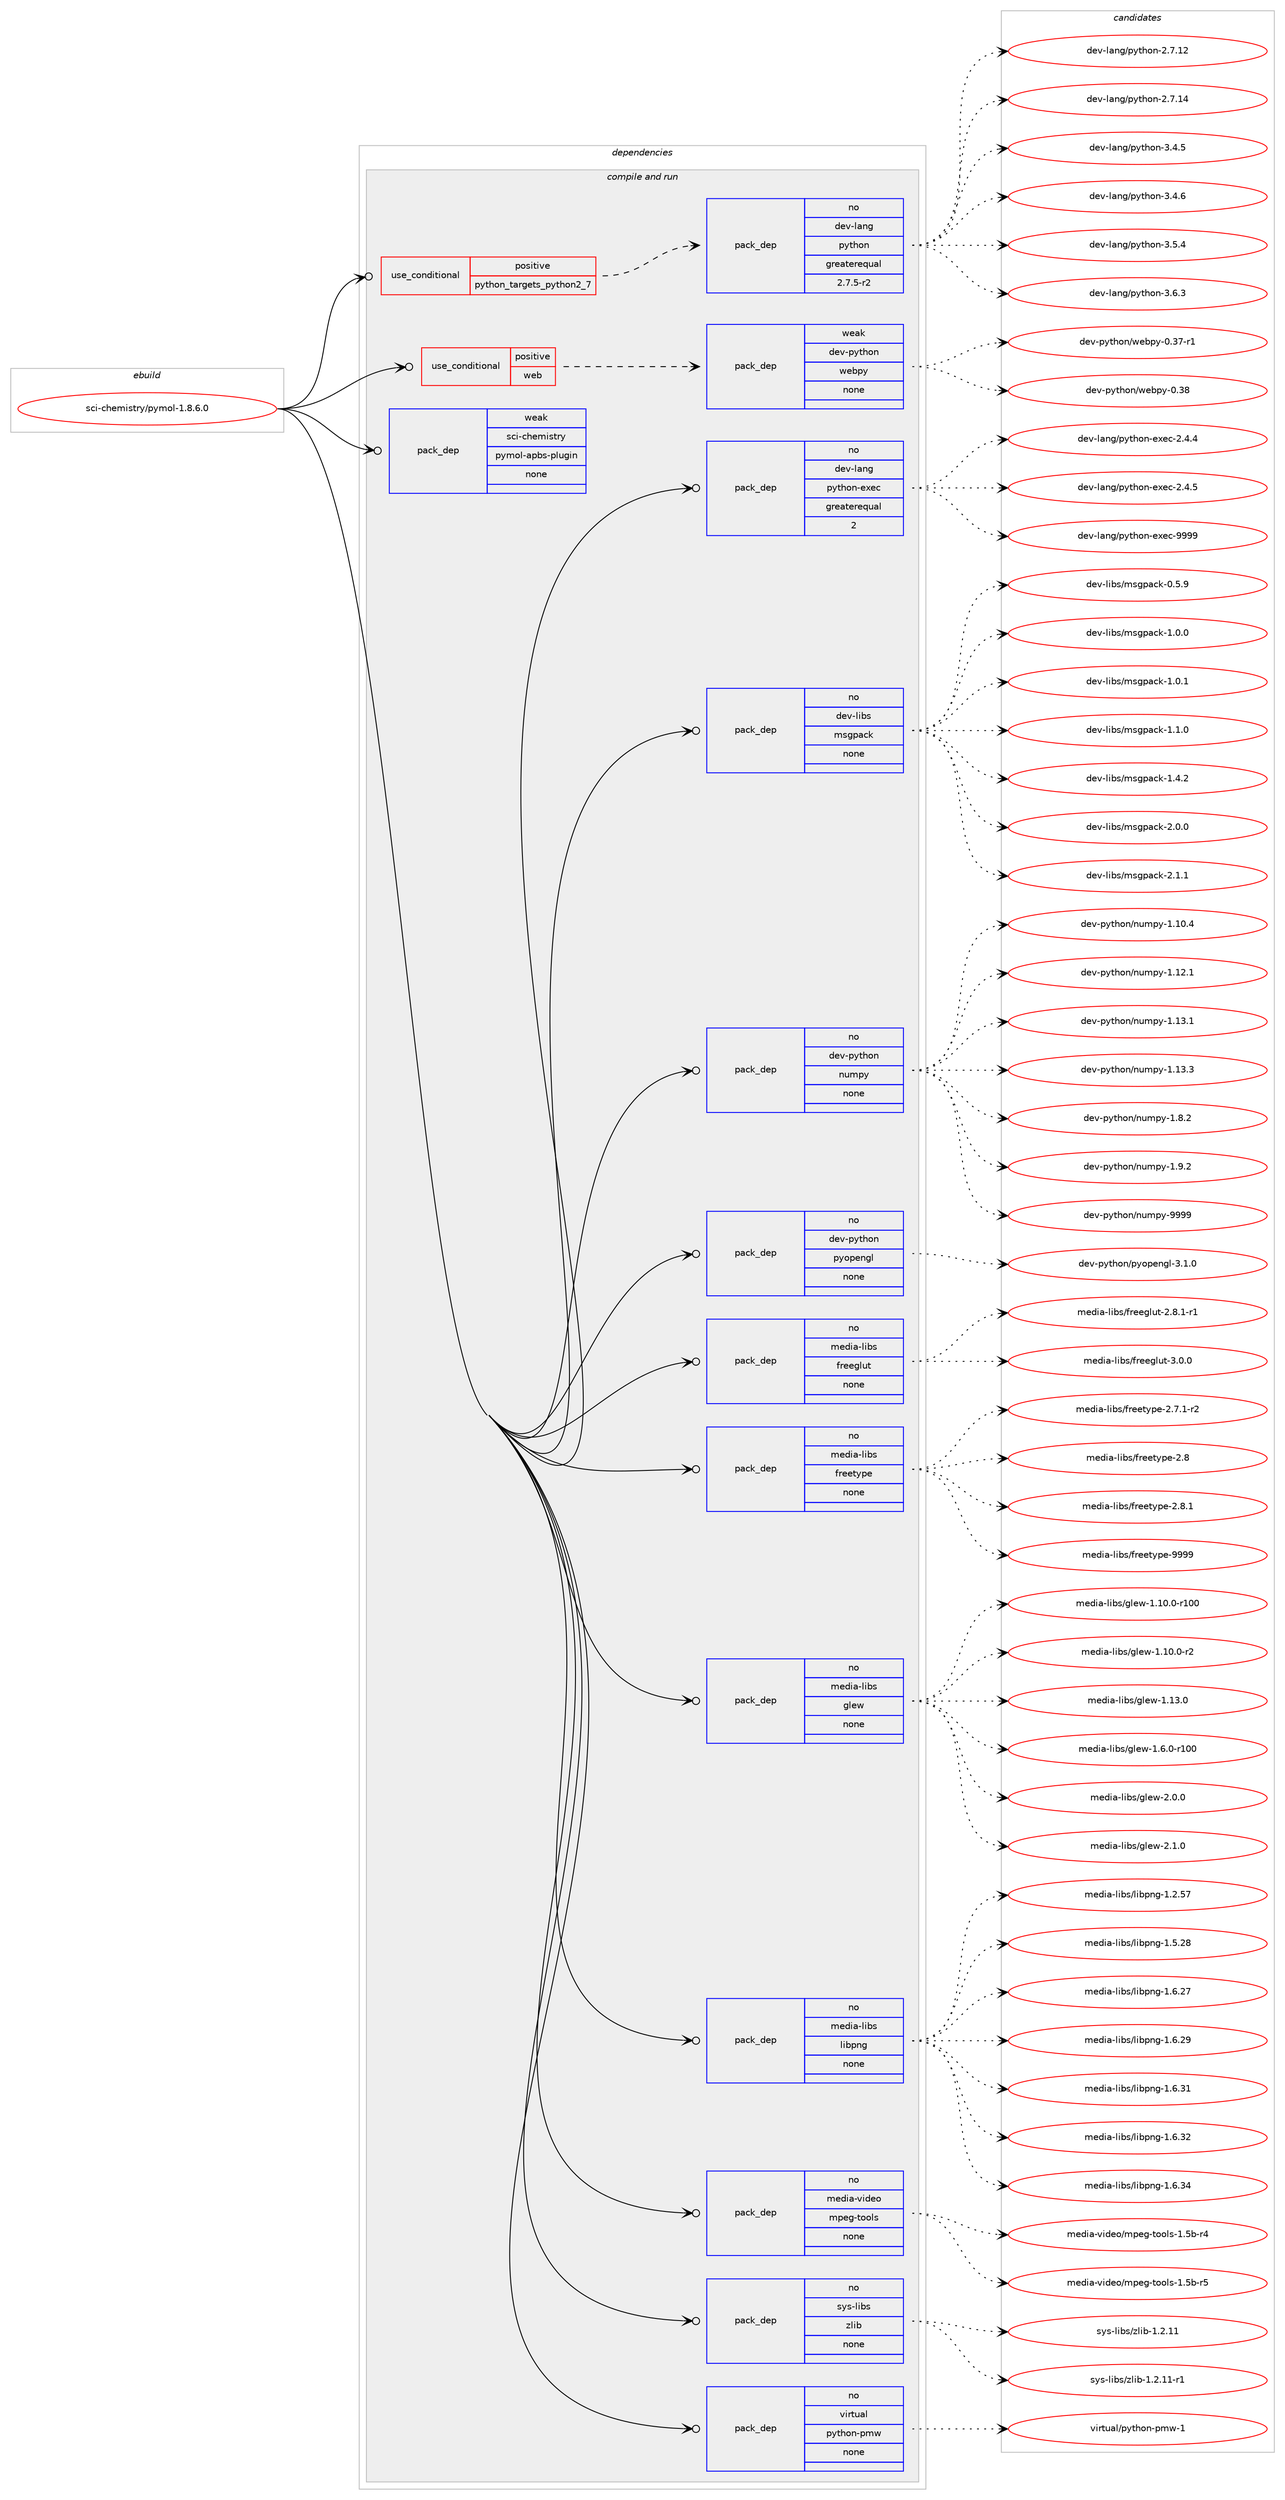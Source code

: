 digraph prolog {

# *************
# Graph options
# *************

newrank=true;
concentrate=true;
compound=true;
graph [rankdir=LR,fontname=Helvetica,fontsize=10,ranksep=1.5];#, ranksep=2.5, nodesep=0.2];
edge  [arrowhead=vee];
node  [fontname=Helvetica,fontsize=10];

# **********
# The ebuild
# **********

subgraph cluster_leftcol {
color=gray;
rank=same;
label=<<i>ebuild</i>>;
id [label="sci-chemistry/pymol-1.8.6.0", color=red, width=4, href="../sci-chemistry/pymol-1.8.6.0.svg"];
}

# ****************
# The dependencies
# ****************

subgraph cluster_midcol {
color=gray;
label=<<i>dependencies</i>>;
subgraph cluster_compile {
fillcolor="#eeeeee";
style=filled;
label=<<i>compile</i>>;
}
subgraph cluster_compileandrun {
fillcolor="#eeeeee";
style=filled;
label=<<i>compile and run</i>>;
subgraph cond109713 {
dependency446988 [label=<<TABLE BORDER="0" CELLBORDER="1" CELLSPACING="0" CELLPADDING="4"><TR><TD ROWSPAN="3" CELLPADDING="10">use_conditional</TD></TR><TR><TD>positive</TD></TR><TR><TD>python_targets_python2_7</TD></TR></TABLE>>, shape=none, color=red];
subgraph pack329499 {
dependency446989 [label=<<TABLE BORDER="0" CELLBORDER="1" CELLSPACING="0" CELLPADDING="4" WIDTH="220"><TR><TD ROWSPAN="6" CELLPADDING="30">pack_dep</TD></TR><TR><TD WIDTH="110">no</TD></TR><TR><TD>dev-lang</TD></TR><TR><TD>python</TD></TR><TR><TD>greaterequal</TD></TR><TR><TD>2.7.5-r2</TD></TR></TABLE>>, shape=none, color=blue];
}
dependency446988:e -> dependency446989:w [weight=20,style="dashed",arrowhead="vee"];
}
id:e -> dependency446988:w [weight=20,style="solid",arrowhead="odotvee"];
subgraph cond109714 {
dependency446990 [label=<<TABLE BORDER="0" CELLBORDER="1" CELLSPACING="0" CELLPADDING="4"><TR><TD ROWSPAN="3" CELLPADDING="10">use_conditional</TD></TR><TR><TD>positive</TD></TR><TR><TD>web</TD></TR></TABLE>>, shape=none, color=red];
subgraph pack329500 {
dependency446991 [label=<<TABLE BORDER="0" CELLBORDER="1" CELLSPACING="0" CELLPADDING="4" WIDTH="220"><TR><TD ROWSPAN="6" CELLPADDING="30">pack_dep</TD></TR><TR><TD WIDTH="110">weak</TD></TR><TR><TD>dev-python</TD></TR><TR><TD>webpy</TD></TR><TR><TD>none</TD></TR><TR><TD></TD></TR></TABLE>>, shape=none, color=blue];
}
dependency446990:e -> dependency446991:w [weight=20,style="dashed",arrowhead="vee"];
}
id:e -> dependency446990:w [weight=20,style="solid",arrowhead="odotvee"];
subgraph pack329501 {
dependency446992 [label=<<TABLE BORDER="0" CELLBORDER="1" CELLSPACING="0" CELLPADDING="4" WIDTH="220"><TR><TD ROWSPAN="6" CELLPADDING="30">pack_dep</TD></TR><TR><TD WIDTH="110">no</TD></TR><TR><TD>dev-lang</TD></TR><TR><TD>python-exec</TD></TR><TR><TD>greaterequal</TD></TR><TR><TD>2</TD></TR></TABLE>>, shape=none, color=blue];
}
id:e -> dependency446992:w [weight=20,style="solid",arrowhead="odotvee"];
subgraph pack329502 {
dependency446993 [label=<<TABLE BORDER="0" CELLBORDER="1" CELLSPACING="0" CELLPADDING="4" WIDTH="220"><TR><TD ROWSPAN="6" CELLPADDING="30">pack_dep</TD></TR><TR><TD WIDTH="110">no</TD></TR><TR><TD>dev-libs</TD></TR><TR><TD>msgpack</TD></TR><TR><TD>none</TD></TR><TR><TD></TD></TR></TABLE>>, shape=none, color=blue];
}
id:e -> dependency446993:w [weight=20,style="solid",arrowhead="odotvee"];
subgraph pack329503 {
dependency446994 [label=<<TABLE BORDER="0" CELLBORDER="1" CELLSPACING="0" CELLPADDING="4" WIDTH="220"><TR><TD ROWSPAN="6" CELLPADDING="30">pack_dep</TD></TR><TR><TD WIDTH="110">no</TD></TR><TR><TD>dev-python</TD></TR><TR><TD>numpy</TD></TR><TR><TD>none</TD></TR><TR><TD></TD></TR></TABLE>>, shape=none, color=blue];
}
id:e -> dependency446994:w [weight=20,style="solid",arrowhead="odotvee"];
subgraph pack329504 {
dependency446995 [label=<<TABLE BORDER="0" CELLBORDER="1" CELLSPACING="0" CELLPADDING="4" WIDTH="220"><TR><TD ROWSPAN="6" CELLPADDING="30">pack_dep</TD></TR><TR><TD WIDTH="110">no</TD></TR><TR><TD>dev-python</TD></TR><TR><TD>pyopengl</TD></TR><TR><TD>none</TD></TR><TR><TD></TD></TR></TABLE>>, shape=none, color=blue];
}
id:e -> dependency446995:w [weight=20,style="solid",arrowhead="odotvee"];
subgraph pack329505 {
dependency446996 [label=<<TABLE BORDER="0" CELLBORDER="1" CELLSPACING="0" CELLPADDING="4" WIDTH="220"><TR><TD ROWSPAN="6" CELLPADDING="30">pack_dep</TD></TR><TR><TD WIDTH="110">no</TD></TR><TR><TD>media-libs</TD></TR><TR><TD>freeglut</TD></TR><TR><TD>none</TD></TR><TR><TD></TD></TR></TABLE>>, shape=none, color=blue];
}
id:e -> dependency446996:w [weight=20,style="solid",arrowhead="odotvee"];
subgraph pack329506 {
dependency446997 [label=<<TABLE BORDER="0" CELLBORDER="1" CELLSPACING="0" CELLPADDING="4" WIDTH="220"><TR><TD ROWSPAN="6" CELLPADDING="30">pack_dep</TD></TR><TR><TD WIDTH="110">no</TD></TR><TR><TD>media-libs</TD></TR><TR><TD>freetype</TD></TR><TR><TD>none</TD></TR><TR><TD></TD></TR></TABLE>>, shape=none, color=blue];
}
id:e -> dependency446997:w [weight=20,style="solid",arrowhead="odotvee"];
subgraph pack329507 {
dependency446998 [label=<<TABLE BORDER="0" CELLBORDER="1" CELLSPACING="0" CELLPADDING="4" WIDTH="220"><TR><TD ROWSPAN="6" CELLPADDING="30">pack_dep</TD></TR><TR><TD WIDTH="110">no</TD></TR><TR><TD>media-libs</TD></TR><TR><TD>glew</TD></TR><TR><TD>none</TD></TR><TR><TD></TD></TR></TABLE>>, shape=none, color=blue];
}
id:e -> dependency446998:w [weight=20,style="solid",arrowhead="odotvee"];
subgraph pack329508 {
dependency446999 [label=<<TABLE BORDER="0" CELLBORDER="1" CELLSPACING="0" CELLPADDING="4" WIDTH="220"><TR><TD ROWSPAN="6" CELLPADDING="30">pack_dep</TD></TR><TR><TD WIDTH="110">no</TD></TR><TR><TD>media-libs</TD></TR><TR><TD>libpng</TD></TR><TR><TD>none</TD></TR><TR><TD></TD></TR></TABLE>>, shape=none, color=blue];
}
id:e -> dependency446999:w [weight=20,style="solid",arrowhead="odotvee"];
subgraph pack329509 {
dependency447000 [label=<<TABLE BORDER="0" CELLBORDER="1" CELLSPACING="0" CELLPADDING="4" WIDTH="220"><TR><TD ROWSPAN="6" CELLPADDING="30">pack_dep</TD></TR><TR><TD WIDTH="110">no</TD></TR><TR><TD>media-video</TD></TR><TR><TD>mpeg-tools</TD></TR><TR><TD>none</TD></TR><TR><TD></TD></TR></TABLE>>, shape=none, color=blue];
}
id:e -> dependency447000:w [weight=20,style="solid",arrowhead="odotvee"];
subgraph pack329510 {
dependency447001 [label=<<TABLE BORDER="0" CELLBORDER="1" CELLSPACING="0" CELLPADDING="4" WIDTH="220"><TR><TD ROWSPAN="6" CELLPADDING="30">pack_dep</TD></TR><TR><TD WIDTH="110">no</TD></TR><TR><TD>sys-libs</TD></TR><TR><TD>zlib</TD></TR><TR><TD>none</TD></TR><TR><TD></TD></TR></TABLE>>, shape=none, color=blue];
}
id:e -> dependency447001:w [weight=20,style="solid",arrowhead="odotvee"];
subgraph pack329511 {
dependency447002 [label=<<TABLE BORDER="0" CELLBORDER="1" CELLSPACING="0" CELLPADDING="4" WIDTH="220"><TR><TD ROWSPAN="6" CELLPADDING="30">pack_dep</TD></TR><TR><TD WIDTH="110">no</TD></TR><TR><TD>virtual</TD></TR><TR><TD>python-pmw</TD></TR><TR><TD>none</TD></TR><TR><TD></TD></TR></TABLE>>, shape=none, color=blue];
}
id:e -> dependency447002:w [weight=20,style="solid",arrowhead="odotvee"];
subgraph pack329512 {
dependency447003 [label=<<TABLE BORDER="0" CELLBORDER="1" CELLSPACING="0" CELLPADDING="4" WIDTH="220"><TR><TD ROWSPAN="6" CELLPADDING="30">pack_dep</TD></TR><TR><TD WIDTH="110">weak</TD></TR><TR><TD>sci-chemistry</TD></TR><TR><TD>pymol-apbs-plugin</TD></TR><TR><TD>none</TD></TR><TR><TD></TD></TR></TABLE>>, shape=none, color=blue];
}
id:e -> dependency447003:w [weight=20,style="solid",arrowhead="odotvee"];
}
subgraph cluster_run {
fillcolor="#eeeeee";
style=filled;
label=<<i>run</i>>;
}
}

# **************
# The candidates
# **************

subgraph cluster_choices {
rank=same;
color=gray;
label=<<i>candidates</i>>;

subgraph choice329499 {
color=black;
nodesep=1;
choice10010111845108971101034711212111610411111045504655464950 [label="dev-lang/python-2.7.12", color=red, width=4,href="../dev-lang/python-2.7.12.svg"];
choice10010111845108971101034711212111610411111045504655464952 [label="dev-lang/python-2.7.14", color=red, width=4,href="../dev-lang/python-2.7.14.svg"];
choice100101118451089711010347112121116104111110455146524653 [label="dev-lang/python-3.4.5", color=red, width=4,href="../dev-lang/python-3.4.5.svg"];
choice100101118451089711010347112121116104111110455146524654 [label="dev-lang/python-3.4.6", color=red, width=4,href="../dev-lang/python-3.4.6.svg"];
choice100101118451089711010347112121116104111110455146534652 [label="dev-lang/python-3.5.4", color=red, width=4,href="../dev-lang/python-3.5.4.svg"];
choice100101118451089711010347112121116104111110455146544651 [label="dev-lang/python-3.6.3", color=red, width=4,href="../dev-lang/python-3.6.3.svg"];
dependency446989:e -> choice10010111845108971101034711212111610411111045504655464950:w [style=dotted,weight="100"];
dependency446989:e -> choice10010111845108971101034711212111610411111045504655464952:w [style=dotted,weight="100"];
dependency446989:e -> choice100101118451089711010347112121116104111110455146524653:w [style=dotted,weight="100"];
dependency446989:e -> choice100101118451089711010347112121116104111110455146524654:w [style=dotted,weight="100"];
dependency446989:e -> choice100101118451089711010347112121116104111110455146534652:w [style=dotted,weight="100"];
dependency446989:e -> choice100101118451089711010347112121116104111110455146544651:w [style=dotted,weight="100"];
}
subgraph choice329500 {
color=black;
nodesep=1;
choice10010111845112121116104111110471191019811212145484651554511449 [label="dev-python/webpy-0.37-r1", color=red, width=4,href="../dev-python/webpy-0.37-r1.svg"];
choice1001011184511212111610411111047119101981121214548465156 [label="dev-python/webpy-0.38", color=red, width=4,href="../dev-python/webpy-0.38.svg"];
dependency446991:e -> choice10010111845112121116104111110471191019811212145484651554511449:w [style=dotted,weight="100"];
dependency446991:e -> choice1001011184511212111610411111047119101981121214548465156:w [style=dotted,weight="100"];
}
subgraph choice329501 {
color=black;
nodesep=1;
choice1001011184510897110103471121211161041111104510112010199455046524652 [label="dev-lang/python-exec-2.4.4", color=red, width=4,href="../dev-lang/python-exec-2.4.4.svg"];
choice1001011184510897110103471121211161041111104510112010199455046524653 [label="dev-lang/python-exec-2.4.5", color=red, width=4,href="../dev-lang/python-exec-2.4.5.svg"];
choice10010111845108971101034711212111610411111045101120101994557575757 [label="dev-lang/python-exec-9999", color=red, width=4,href="../dev-lang/python-exec-9999.svg"];
dependency446992:e -> choice1001011184510897110103471121211161041111104510112010199455046524652:w [style=dotted,weight="100"];
dependency446992:e -> choice1001011184510897110103471121211161041111104510112010199455046524653:w [style=dotted,weight="100"];
dependency446992:e -> choice10010111845108971101034711212111610411111045101120101994557575757:w [style=dotted,weight="100"];
}
subgraph choice329502 {
color=black;
nodesep=1;
choice1001011184510810598115471091151031129799107454846534657 [label="dev-libs/msgpack-0.5.9", color=red, width=4,href="../dev-libs/msgpack-0.5.9.svg"];
choice1001011184510810598115471091151031129799107454946484648 [label="dev-libs/msgpack-1.0.0", color=red, width=4,href="../dev-libs/msgpack-1.0.0.svg"];
choice1001011184510810598115471091151031129799107454946484649 [label="dev-libs/msgpack-1.0.1", color=red, width=4,href="../dev-libs/msgpack-1.0.1.svg"];
choice1001011184510810598115471091151031129799107454946494648 [label="dev-libs/msgpack-1.1.0", color=red, width=4,href="../dev-libs/msgpack-1.1.0.svg"];
choice1001011184510810598115471091151031129799107454946524650 [label="dev-libs/msgpack-1.4.2", color=red, width=4,href="../dev-libs/msgpack-1.4.2.svg"];
choice1001011184510810598115471091151031129799107455046484648 [label="dev-libs/msgpack-2.0.0", color=red, width=4,href="../dev-libs/msgpack-2.0.0.svg"];
choice1001011184510810598115471091151031129799107455046494649 [label="dev-libs/msgpack-2.1.1", color=red, width=4,href="../dev-libs/msgpack-2.1.1.svg"];
dependency446993:e -> choice1001011184510810598115471091151031129799107454846534657:w [style=dotted,weight="100"];
dependency446993:e -> choice1001011184510810598115471091151031129799107454946484648:w [style=dotted,weight="100"];
dependency446993:e -> choice1001011184510810598115471091151031129799107454946484649:w [style=dotted,weight="100"];
dependency446993:e -> choice1001011184510810598115471091151031129799107454946494648:w [style=dotted,weight="100"];
dependency446993:e -> choice1001011184510810598115471091151031129799107454946524650:w [style=dotted,weight="100"];
dependency446993:e -> choice1001011184510810598115471091151031129799107455046484648:w [style=dotted,weight="100"];
dependency446993:e -> choice1001011184510810598115471091151031129799107455046494649:w [style=dotted,weight="100"];
}
subgraph choice329503 {
color=black;
nodesep=1;
choice100101118451121211161041111104711011710911212145494649484652 [label="dev-python/numpy-1.10.4", color=red, width=4,href="../dev-python/numpy-1.10.4.svg"];
choice100101118451121211161041111104711011710911212145494649504649 [label="dev-python/numpy-1.12.1", color=red, width=4,href="../dev-python/numpy-1.12.1.svg"];
choice100101118451121211161041111104711011710911212145494649514649 [label="dev-python/numpy-1.13.1", color=red, width=4,href="../dev-python/numpy-1.13.1.svg"];
choice100101118451121211161041111104711011710911212145494649514651 [label="dev-python/numpy-1.13.3", color=red, width=4,href="../dev-python/numpy-1.13.3.svg"];
choice1001011184511212111610411111047110117109112121454946564650 [label="dev-python/numpy-1.8.2", color=red, width=4,href="../dev-python/numpy-1.8.2.svg"];
choice1001011184511212111610411111047110117109112121454946574650 [label="dev-python/numpy-1.9.2", color=red, width=4,href="../dev-python/numpy-1.9.2.svg"];
choice10010111845112121116104111110471101171091121214557575757 [label="dev-python/numpy-9999", color=red, width=4,href="../dev-python/numpy-9999.svg"];
dependency446994:e -> choice100101118451121211161041111104711011710911212145494649484652:w [style=dotted,weight="100"];
dependency446994:e -> choice100101118451121211161041111104711011710911212145494649504649:w [style=dotted,weight="100"];
dependency446994:e -> choice100101118451121211161041111104711011710911212145494649514649:w [style=dotted,weight="100"];
dependency446994:e -> choice100101118451121211161041111104711011710911212145494649514651:w [style=dotted,weight="100"];
dependency446994:e -> choice1001011184511212111610411111047110117109112121454946564650:w [style=dotted,weight="100"];
dependency446994:e -> choice1001011184511212111610411111047110117109112121454946574650:w [style=dotted,weight="100"];
dependency446994:e -> choice10010111845112121116104111110471101171091121214557575757:w [style=dotted,weight="100"];
}
subgraph choice329504 {
color=black;
nodesep=1;
choice1001011184511212111610411111047112121111112101110103108455146494648 [label="dev-python/pyopengl-3.1.0", color=red, width=4,href="../dev-python/pyopengl-3.1.0.svg"];
dependency446995:e -> choice1001011184511212111610411111047112121111112101110103108455146494648:w [style=dotted,weight="100"];
}
subgraph choice329505 {
color=black;
nodesep=1;
choice109101100105974510810598115471021141011011031081171164550465646494511449 [label="media-libs/freeglut-2.8.1-r1", color=red, width=4,href="../media-libs/freeglut-2.8.1-r1.svg"];
choice10910110010597451081059811547102114101101103108117116455146484648 [label="media-libs/freeglut-3.0.0", color=red, width=4,href="../media-libs/freeglut-3.0.0.svg"];
dependency446996:e -> choice109101100105974510810598115471021141011011031081171164550465646494511449:w [style=dotted,weight="100"];
dependency446996:e -> choice10910110010597451081059811547102114101101103108117116455146484648:w [style=dotted,weight="100"];
}
subgraph choice329506 {
color=black;
nodesep=1;
choice109101100105974510810598115471021141011011161211121014550465546494511450 [label="media-libs/freetype-2.7.1-r2", color=red, width=4,href="../media-libs/freetype-2.7.1-r2.svg"];
choice1091011001059745108105981154710211410110111612111210145504656 [label="media-libs/freetype-2.8", color=red, width=4,href="../media-libs/freetype-2.8.svg"];
choice10910110010597451081059811547102114101101116121112101455046564649 [label="media-libs/freetype-2.8.1", color=red, width=4,href="../media-libs/freetype-2.8.1.svg"];
choice109101100105974510810598115471021141011011161211121014557575757 [label="media-libs/freetype-9999", color=red, width=4,href="../media-libs/freetype-9999.svg"];
dependency446997:e -> choice109101100105974510810598115471021141011011161211121014550465546494511450:w [style=dotted,weight="100"];
dependency446997:e -> choice1091011001059745108105981154710211410110111612111210145504656:w [style=dotted,weight="100"];
dependency446997:e -> choice10910110010597451081059811547102114101101116121112101455046564649:w [style=dotted,weight="100"];
dependency446997:e -> choice109101100105974510810598115471021141011011161211121014557575757:w [style=dotted,weight="100"];
}
subgraph choice329507 {
color=black;
nodesep=1;
choice109101100105974510810598115471031081011194549464948464845114494848 [label="media-libs/glew-1.10.0-r100", color=red, width=4,href="../media-libs/glew-1.10.0-r100.svg"];
choice10910110010597451081059811547103108101119454946494846484511450 [label="media-libs/glew-1.10.0-r2", color=red, width=4,href="../media-libs/glew-1.10.0-r2.svg"];
choice1091011001059745108105981154710310810111945494649514648 [label="media-libs/glew-1.13.0", color=red, width=4,href="../media-libs/glew-1.13.0.svg"];
choice1091011001059745108105981154710310810111945494654464845114494848 [label="media-libs/glew-1.6.0-r100", color=red, width=4,href="../media-libs/glew-1.6.0-r100.svg"];
choice10910110010597451081059811547103108101119455046484648 [label="media-libs/glew-2.0.0", color=red, width=4,href="../media-libs/glew-2.0.0.svg"];
choice10910110010597451081059811547103108101119455046494648 [label="media-libs/glew-2.1.0", color=red, width=4,href="../media-libs/glew-2.1.0.svg"];
dependency446998:e -> choice109101100105974510810598115471031081011194549464948464845114494848:w [style=dotted,weight="100"];
dependency446998:e -> choice10910110010597451081059811547103108101119454946494846484511450:w [style=dotted,weight="100"];
dependency446998:e -> choice1091011001059745108105981154710310810111945494649514648:w [style=dotted,weight="100"];
dependency446998:e -> choice1091011001059745108105981154710310810111945494654464845114494848:w [style=dotted,weight="100"];
dependency446998:e -> choice10910110010597451081059811547103108101119455046484648:w [style=dotted,weight="100"];
dependency446998:e -> choice10910110010597451081059811547103108101119455046494648:w [style=dotted,weight="100"];
}
subgraph choice329508 {
color=black;
nodesep=1;
choice109101100105974510810598115471081059811211010345494650465355 [label="media-libs/libpng-1.2.57", color=red, width=4,href="../media-libs/libpng-1.2.57.svg"];
choice109101100105974510810598115471081059811211010345494653465056 [label="media-libs/libpng-1.5.28", color=red, width=4,href="../media-libs/libpng-1.5.28.svg"];
choice109101100105974510810598115471081059811211010345494654465055 [label="media-libs/libpng-1.6.27", color=red, width=4,href="../media-libs/libpng-1.6.27.svg"];
choice109101100105974510810598115471081059811211010345494654465057 [label="media-libs/libpng-1.6.29", color=red, width=4,href="../media-libs/libpng-1.6.29.svg"];
choice109101100105974510810598115471081059811211010345494654465149 [label="media-libs/libpng-1.6.31", color=red, width=4,href="../media-libs/libpng-1.6.31.svg"];
choice109101100105974510810598115471081059811211010345494654465150 [label="media-libs/libpng-1.6.32", color=red, width=4,href="../media-libs/libpng-1.6.32.svg"];
choice109101100105974510810598115471081059811211010345494654465152 [label="media-libs/libpng-1.6.34", color=red, width=4,href="../media-libs/libpng-1.6.34.svg"];
dependency446999:e -> choice109101100105974510810598115471081059811211010345494650465355:w [style=dotted,weight="100"];
dependency446999:e -> choice109101100105974510810598115471081059811211010345494653465056:w [style=dotted,weight="100"];
dependency446999:e -> choice109101100105974510810598115471081059811211010345494654465055:w [style=dotted,weight="100"];
dependency446999:e -> choice109101100105974510810598115471081059811211010345494654465057:w [style=dotted,weight="100"];
dependency446999:e -> choice109101100105974510810598115471081059811211010345494654465149:w [style=dotted,weight="100"];
dependency446999:e -> choice109101100105974510810598115471081059811211010345494654465150:w [style=dotted,weight="100"];
dependency446999:e -> choice109101100105974510810598115471081059811211010345494654465152:w [style=dotted,weight="100"];
}
subgraph choice329509 {
color=black;
nodesep=1;
choice1091011001059745118105100101111471091121011034511611111110811545494653984511452 [label="media-video/mpeg-tools-1.5b-r4", color=red, width=4,href="../media-video/mpeg-tools-1.5b-r4.svg"];
choice1091011001059745118105100101111471091121011034511611111110811545494653984511453 [label="media-video/mpeg-tools-1.5b-r5", color=red, width=4,href="../media-video/mpeg-tools-1.5b-r5.svg"];
dependency447000:e -> choice1091011001059745118105100101111471091121011034511611111110811545494653984511452:w [style=dotted,weight="100"];
dependency447000:e -> choice1091011001059745118105100101111471091121011034511611111110811545494653984511453:w [style=dotted,weight="100"];
}
subgraph choice329510 {
color=black;
nodesep=1;
choice1151211154510810598115471221081059845494650464949 [label="sys-libs/zlib-1.2.11", color=red, width=4,href="../sys-libs/zlib-1.2.11.svg"];
choice11512111545108105981154712210810598454946504649494511449 [label="sys-libs/zlib-1.2.11-r1", color=red, width=4,href="../sys-libs/zlib-1.2.11-r1.svg"];
dependency447001:e -> choice1151211154510810598115471221081059845494650464949:w [style=dotted,weight="100"];
dependency447001:e -> choice11512111545108105981154712210810598454946504649494511449:w [style=dotted,weight="100"];
}
subgraph choice329511 {
color=black;
nodesep=1;
choice1181051141161179710847112121116104111110451121091194549 [label="virtual/python-pmw-1", color=red, width=4,href="../virtual/python-pmw-1.svg"];
dependency447002:e -> choice1181051141161179710847112121116104111110451121091194549:w [style=dotted,weight="100"];
}
subgraph choice329512 {
color=black;
nodesep=1;
}
}

}
